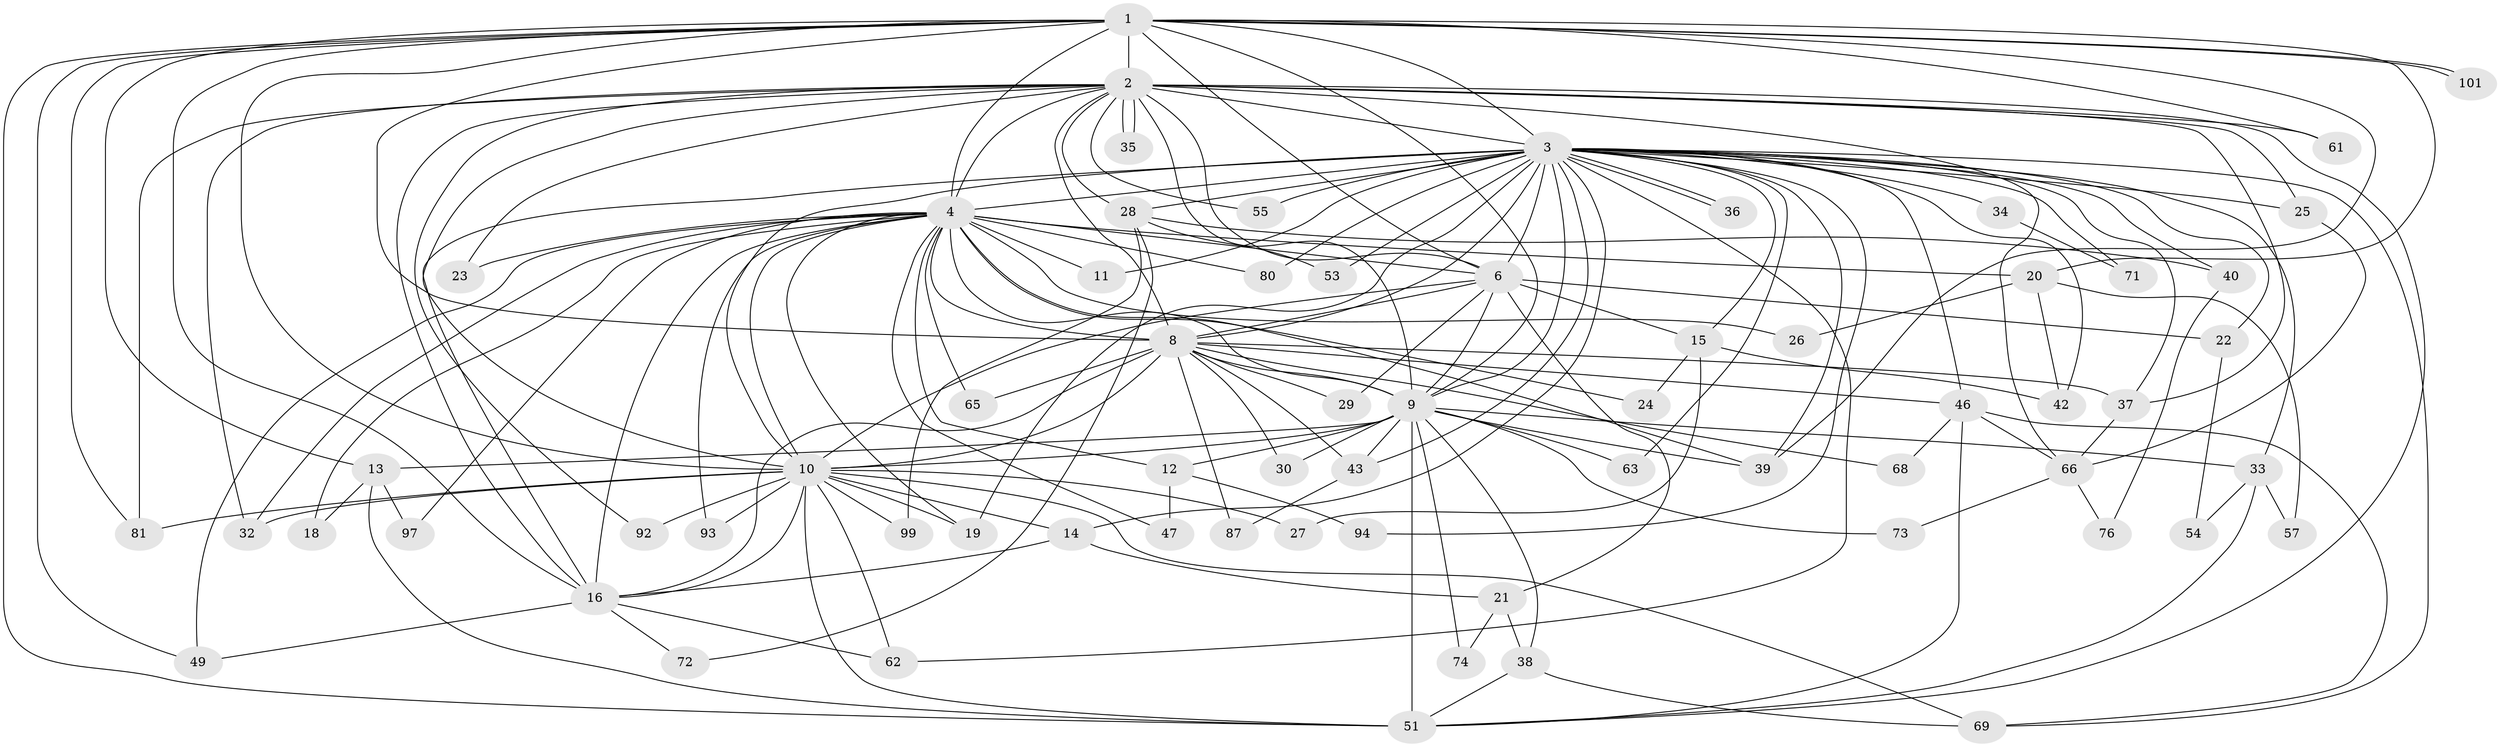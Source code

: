 // original degree distribution, {21: 0.008928571428571428, 22: 0.026785714285714284, 31: 0.008928571428571428, 23: 0.008928571428571428, 15: 0.008928571428571428, 14: 0.008928571428571428, 19: 0.008928571428571428, 24: 0.008928571428571428, 4: 0.07142857142857142, 5: 0.026785714285714284, 8: 0.017857142857142856, 2: 0.5535714285714286, 3: 0.19642857142857142, 6: 0.026785714285714284, 7: 0.017857142857142856}
// Generated by graph-tools (version 1.1) at 2025/17/03/04/25 18:17:38]
// undirected, 67 vertices, 170 edges
graph export_dot {
graph [start="1"]
  node [color=gray90,style=filled];
  1;
  2 [super="+31+17"];
  3 [super="+83+7"];
  4 [super="+5"];
  6;
  8;
  9 [super="+48+111+88+78"];
  10;
  11 [super="+50"];
  12;
  13;
  14;
  15;
  16 [super="+112+59+67+89"];
  18;
  19 [super="+60"];
  20 [super="+75"];
  21;
  22;
  23;
  24;
  25 [super="+77"];
  26;
  27;
  28;
  29;
  30;
  32;
  33;
  34;
  35;
  36;
  37;
  38 [super="+70"];
  39 [super="+64"];
  40;
  42 [super="+102"];
  43;
  46;
  47;
  49 [super="+56"];
  51 [super="+105+90+85+79"];
  53;
  54;
  55;
  57;
  61;
  62;
  63;
  65;
  66 [super="+86"];
  68;
  69 [super="+95"];
  71;
  72;
  73;
  74;
  76;
  80;
  81 [super="+107"];
  87;
  92;
  93;
  94;
  97;
  99;
  101;
  1 -- 2;
  1 -- 3 [weight=2];
  1 -- 4 [weight=2];
  1 -- 6;
  1 -- 8;
  1 -- 9;
  1 -- 10;
  1 -- 13;
  1 -- 16 [weight=2];
  1 -- 20 [weight=2];
  1 -- 39;
  1 -- 49;
  1 -- 51;
  1 -- 61;
  1 -- 101;
  1 -- 101;
  1 -- 81;
  2 -- 3 [weight=2];
  2 -- 4 [weight=3];
  2 -- 6 [weight=2];
  2 -- 8;
  2 -- 9 [weight=3];
  2 -- 10;
  2 -- 16;
  2 -- 23;
  2 -- 25;
  2 -- 28 [weight=2];
  2 -- 35;
  2 -- 35;
  2 -- 37;
  2 -- 81;
  2 -- 92;
  2 -- 32;
  2 -- 55;
  2 -- 61;
  2 -- 66;
  2 -- 51;
  3 -- 4 [weight=5];
  3 -- 6 [weight=2];
  3 -- 8 [weight=3];
  3 -- 9 [weight=4];
  3 -- 10 [weight=2];
  3 -- 11 [weight=3];
  3 -- 14;
  3 -- 22;
  3 -- 25;
  3 -- 28;
  3 -- 33;
  3 -- 34 [weight=2];
  3 -- 36;
  3 -- 36;
  3 -- 40;
  3 -- 46;
  3 -- 53;
  3 -- 55;
  3 -- 63;
  3 -- 69;
  3 -- 71;
  3 -- 80;
  3 -- 94;
  3 -- 16;
  3 -- 15;
  3 -- 19;
  3 -- 37;
  3 -- 39;
  3 -- 42;
  3 -- 43;
  3 -- 62;
  4 -- 6 [weight=2];
  4 -- 8 [weight=2];
  4 -- 9 [weight=2];
  4 -- 10 [weight=2];
  4 -- 11;
  4 -- 12;
  4 -- 20 [weight=2];
  4 -- 23;
  4 -- 24;
  4 -- 26;
  4 -- 32;
  4 -- 47;
  4 -- 65;
  4 -- 80;
  4 -- 93;
  4 -- 97;
  4 -- 16;
  4 -- 39;
  4 -- 18;
  4 -- 19;
  4 -- 49;
  6 -- 8;
  6 -- 9;
  6 -- 10;
  6 -- 15;
  6 -- 21;
  6 -- 22;
  6 -- 29;
  8 -- 9;
  8 -- 10;
  8 -- 29;
  8 -- 30;
  8 -- 37;
  8 -- 43;
  8 -- 46;
  8 -- 65;
  8 -- 68;
  8 -- 87;
  8 -- 16;
  9 -- 10 [weight=2];
  9 -- 12;
  9 -- 13;
  9 -- 30;
  9 -- 33;
  9 -- 38;
  9 -- 43;
  9 -- 63;
  9 -- 73;
  9 -- 74;
  9 -- 39;
  9 -- 51 [weight=2];
  10 -- 14;
  10 -- 19;
  10 -- 27;
  10 -- 32;
  10 -- 62;
  10 -- 81;
  10 -- 92;
  10 -- 93;
  10 -- 99;
  10 -- 16;
  10 -- 69;
  10 -- 51;
  12 -- 47;
  12 -- 94;
  13 -- 18;
  13 -- 97;
  13 -- 51;
  14 -- 21;
  14 -- 16;
  15 -- 24;
  15 -- 27;
  15 -- 42;
  16 -- 49;
  16 -- 72;
  16 -- 62;
  20 -- 26;
  20 -- 42;
  20 -- 57;
  21 -- 38;
  21 -- 74;
  22 -- 54;
  25 -- 66;
  28 -- 40;
  28 -- 53;
  28 -- 72;
  28 -- 99;
  33 -- 51;
  33 -- 54;
  33 -- 57;
  34 -- 71;
  37 -- 66;
  38 -- 51;
  38 -- 69;
  40 -- 76;
  43 -- 87;
  46 -- 66;
  46 -- 68;
  46 -- 69;
  46 -- 51;
  66 -- 73;
  66 -- 76;
}
